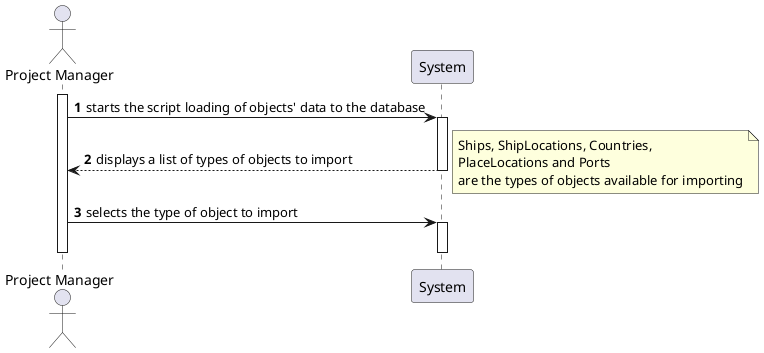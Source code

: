 @startuml
autonumber
actor "Project Manager" as PJ
participant "System" as system


activate PJ
PJ -> system : starts the script loading of objects' data to the database
activate system

system --> PJ : displays a list of types of objects to import
deactivate system
note right: Ships, ShipLocations, Countries, \nPlaceLocations and Ports \nare the types of objects available for importing

PJ -> system : selects the type of object to import
activate system
deactivate system

deactivate PJ
@enduml